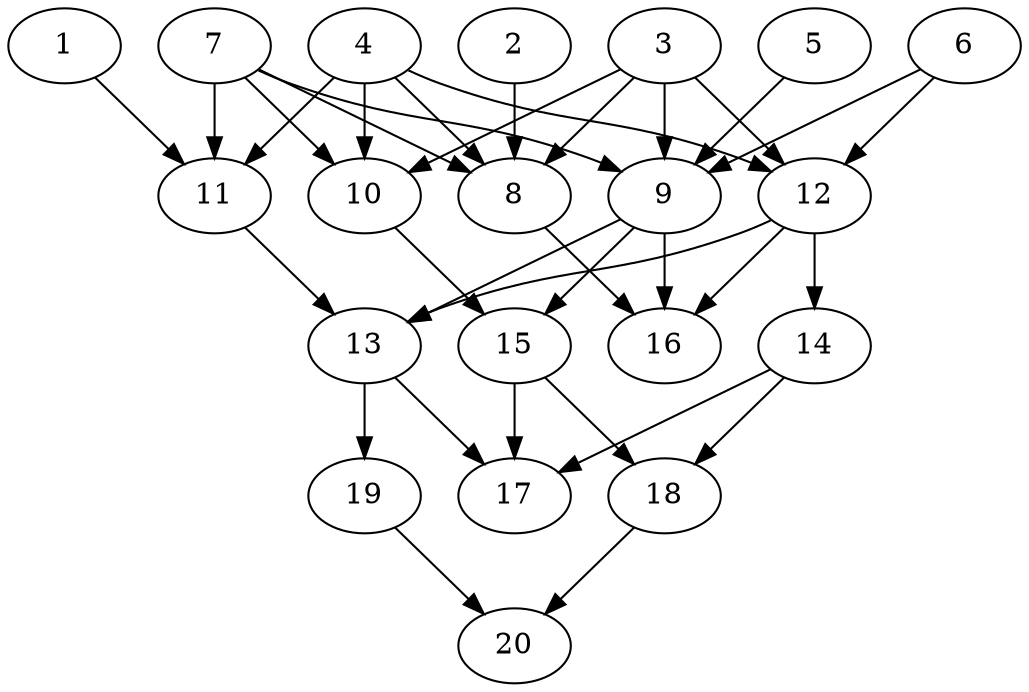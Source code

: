 // DAG automatically generated by daggen at Tue Jul 23 14:23:30 2019
// ./daggen --dot -n 20 --ccr 0.3 --fat 0.6 --regular 0.5 --density 0.6 --mindata 5242880 --maxdata 52428800 
digraph G {
  1 [size="127382187", alpha="0.02", expect_size="38214656"] 
  1 -> 11 [size ="38214656"]
  2 [size="158631253", alpha="0.09", expect_size="47589376"] 
  2 -> 8 [size ="47589376"]
  3 [size="118094507", alpha="0.14", expect_size="35428352"] 
  3 -> 8 [size ="35428352"]
  3 -> 9 [size ="35428352"]
  3 -> 10 [size ="35428352"]
  3 -> 12 [size ="35428352"]
  4 [size="164809387", alpha="0.02", expect_size="49442816"] 
  4 -> 8 [size ="49442816"]
  4 -> 10 [size ="49442816"]
  4 -> 11 [size ="49442816"]
  4 -> 12 [size ="49442816"]
  5 [size="72686933", alpha="0.13", expect_size="21806080"] 
  5 -> 9 [size ="21806080"]
  6 [size="158115840", alpha="0.17", expect_size="47434752"] 
  6 -> 9 [size ="47434752"]
  6 -> 12 [size ="47434752"]
  7 [size="129396053", alpha="0.17", expect_size="38818816"] 
  7 -> 8 [size ="38818816"]
  7 -> 9 [size ="38818816"]
  7 -> 10 [size ="38818816"]
  7 -> 11 [size ="38818816"]
  8 [size="139874987", alpha="0.09", expect_size="41962496"] 
  8 -> 16 [size ="41962496"]
  9 [size="125477547", alpha="0.02", expect_size="37643264"] 
  9 -> 13 [size ="37643264"]
  9 -> 15 [size ="37643264"]
  9 -> 16 [size ="37643264"]
  10 [size="39502507", alpha="0.03", expect_size="11850752"] 
  10 -> 15 [size ="11850752"]
  11 [size="161160533", alpha="0.18", expect_size="48348160"] 
  11 -> 13 [size ="48348160"]
  12 [size="21234347", alpha="0.05", expect_size="6370304"] 
  12 -> 13 [size ="6370304"]
  12 -> 14 [size ="6370304"]
  12 -> 16 [size ="6370304"]
  13 [size="94221653", alpha="0.15", expect_size="28266496"] 
  13 -> 17 [size ="28266496"]
  13 -> 19 [size ="28266496"]
  14 [size="48247467", alpha="0.13", expect_size="14474240"] 
  14 -> 17 [size ="14474240"]
  14 -> 18 [size ="14474240"]
  15 [size="66484907", alpha="0.18", expect_size="19945472"] 
  15 -> 17 [size ="19945472"]
  15 -> 18 [size ="19945472"]
  16 [size="165188267", alpha="0.05", expect_size="49556480"] 
  17 [size="142431573", alpha="0.12", expect_size="42729472"] 
  18 [size="120115200", alpha="0.18", expect_size="36034560"] 
  18 -> 20 [size ="36034560"]
  19 [size="30016853", alpha="0.19", expect_size="9005056"] 
  19 -> 20 [size ="9005056"]
  20 [size="48517120", alpha="0.04", expect_size="14555136"] 
}
